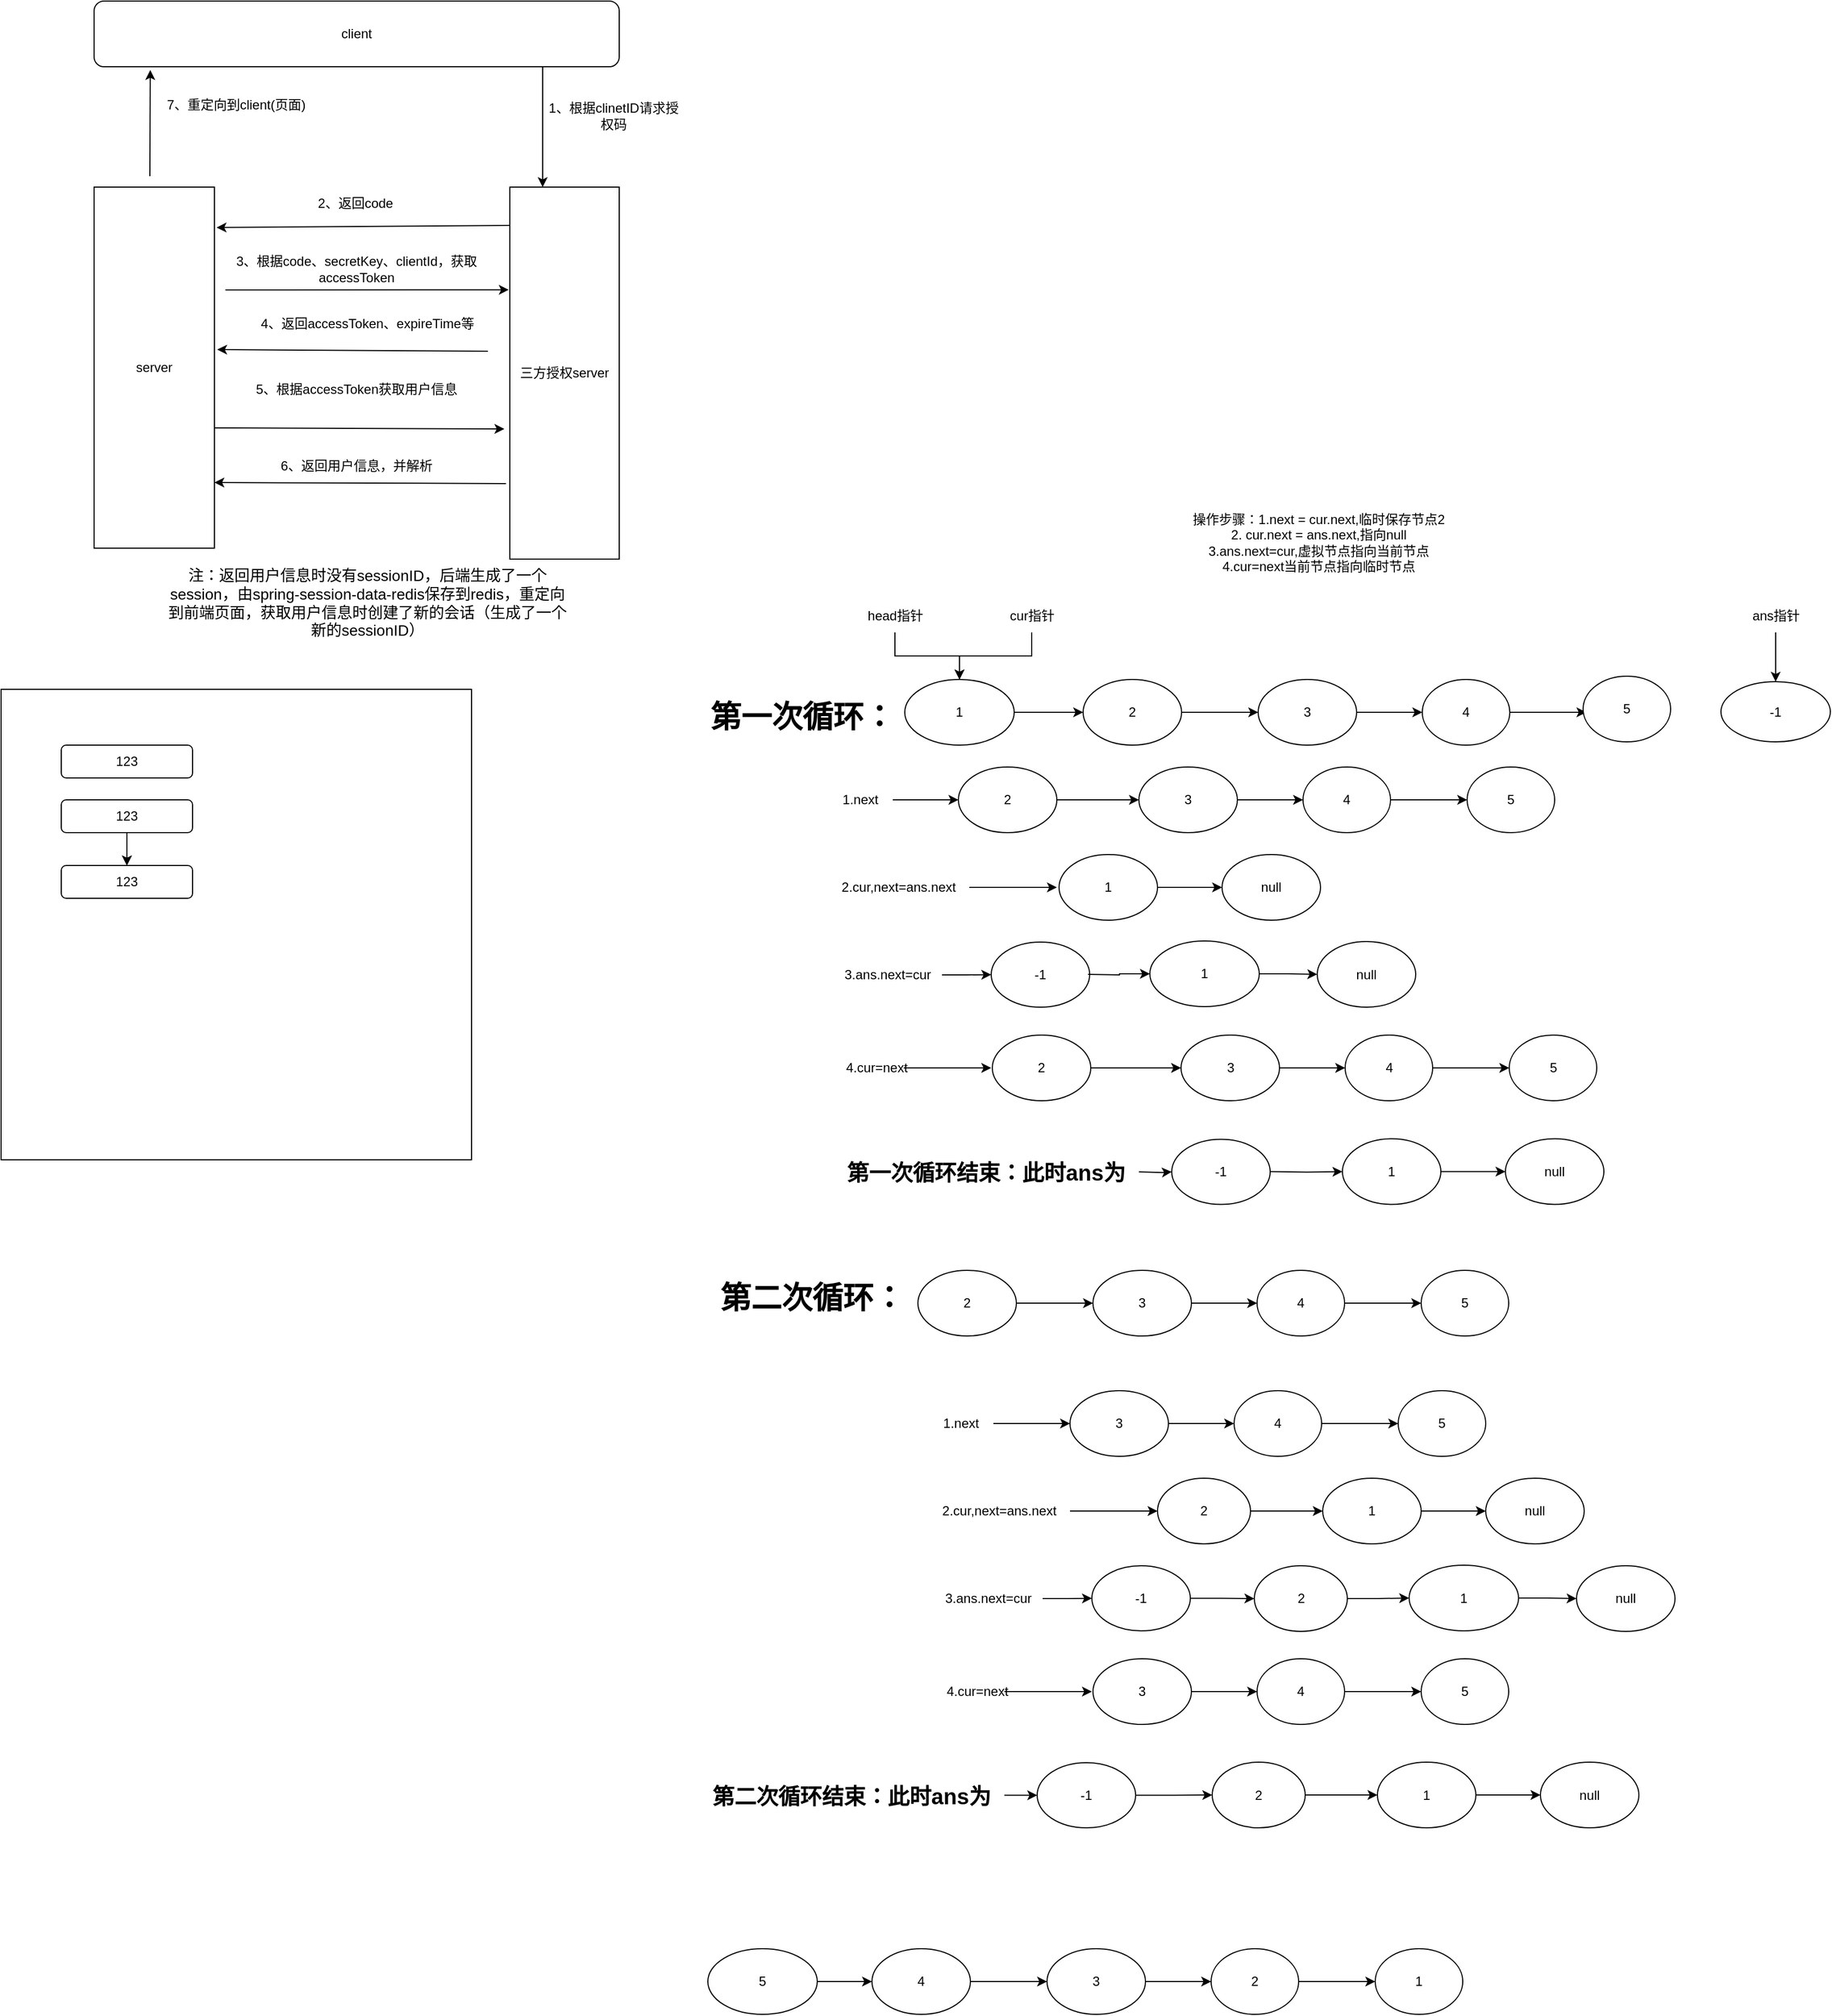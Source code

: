 <mxfile version="21.6.5" type="github" pages="2">
  <diagram name="第 1 页" id="rmQvQ7ixHq1P9Izbeguj">
    <mxGraphModel dx="1474" dy="957" grid="1" gridSize="10" guides="1" tooltips="1" connect="1" arrows="1" fold="1" page="1" pageScale="1" pageWidth="827" pageHeight="1169" math="0" shadow="0">
      <root>
        <mxCell id="0" />
        <mxCell id="1" parent="0" />
        <mxCell id="aUV7m0MMUPcDWUuWI2O2-8" style="edgeStyle=orthogonalEdgeStyle;rounded=0;orthogonalLoop=1;jettySize=auto;html=1;entryX=0.5;entryY=0;entryDx=0;entryDy=0;" parent="1" edge="1">
          <mxGeometry relative="1" as="geometry">
            <mxPoint x="520" y="140" as="sourcePoint" />
            <mxPoint x="520" y="280" as="targetPoint" />
          </mxGeometry>
        </mxCell>
        <mxCell id="aUV7m0MMUPcDWUuWI2O2-9" value="1、根据clinetID请求授权码" style="text;html=1;strokeColor=none;fillColor=none;align=center;verticalAlign=middle;whiteSpace=wrap;rounded=0;" parent="1" vertex="1">
          <mxGeometry x="520" y="200" width="130" height="30" as="geometry" />
        </mxCell>
        <mxCell id="aUV7m0MMUPcDWUuWI2O2-11" value="server" style="rounded=0;whiteSpace=wrap;html=1;direction=south;" parent="1" vertex="1">
          <mxGeometry x="110" y="280" width="110" height="330" as="geometry" />
        </mxCell>
        <mxCell id="aUV7m0MMUPcDWUuWI2O2-12" value="三方授权server" style="rounded=0;whiteSpace=wrap;html=1;direction=south;" parent="1" vertex="1">
          <mxGeometry x="490" y="280" width="100" height="340" as="geometry" />
        </mxCell>
        <mxCell id="aUV7m0MMUPcDWUuWI2O2-14" value="" style="endArrow=classic;html=1;rounded=0;exitX=0.103;exitY=1;exitDx=0;exitDy=0;exitPerimeter=0;entryX=0.112;entryY=-0.018;entryDx=0;entryDy=0;entryPerimeter=0;" parent="1" source="aUV7m0MMUPcDWUuWI2O2-12" target="aUV7m0MMUPcDWUuWI2O2-11" edge="1">
          <mxGeometry width="50" height="50" relative="1" as="geometry">
            <mxPoint x="480" y="321" as="sourcePoint" />
            <mxPoint x="230" y="320" as="targetPoint" />
          </mxGeometry>
        </mxCell>
        <mxCell id="aUV7m0MMUPcDWUuWI2O2-15" value="2、返回code" style="text;html=1;strokeColor=none;fillColor=none;align=center;verticalAlign=middle;whiteSpace=wrap;rounded=0;" parent="1" vertex="1">
          <mxGeometry x="284" y="280" width="130" height="30" as="geometry" />
        </mxCell>
        <mxCell id="aUV7m0MMUPcDWUuWI2O2-16" value="" style="endArrow=classic;html=1;rounded=0;entryX=0.276;entryY=1.01;entryDx=0;entryDy=0;entryPerimeter=0;" parent="1" target="aUV7m0MMUPcDWUuWI2O2-12" edge="1">
          <mxGeometry width="50" height="50" relative="1" as="geometry">
            <mxPoint x="230" y="374" as="sourcePoint" />
            <mxPoint x="340" y="350" as="targetPoint" />
            <Array as="points" />
          </mxGeometry>
        </mxCell>
        <mxCell id="aUV7m0MMUPcDWUuWI2O2-17" value="3、根据code、secretKey、clientId，获取accessToken" style="text;html=1;strokeColor=none;fillColor=none;align=center;verticalAlign=middle;whiteSpace=wrap;rounded=0;" parent="1" vertex="1">
          <mxGeometry x="230" y="340" width="240" height="30" as="geometry" />
        </mxCell>
        <mxCell id="aUV7m0MMUPcDWUuWI2O2-19" value="" style="endArrow=classic;html=1;rounded=0;entryX=0.45;entryY=-0.023;entryDx=0;entryDy=0;entryPerimeter=0;" parent="1" target="aUV7m0MMUPcDWUuWI2O2-11" edge="1">
          <mxGeometry width="50" height="50" relative="1" as="geometry">
            <mxPoint x="470" y="430" as="sourcePoint" />
            <mxPoint x="219" y="421" as="targetPoint" />
          </mxGeometry>
        </mxCell>
        <mxCell id="aUV7m0MMUPcDWUuWI2O2-20" value="4、返回accessToken、expireTime等" style="text;html=1;strokeColor=none;fillColor=none;align=center;verticalAlign=middle;whiteSpace=wrap;rounded=0;" parent="1" vertex="1">
          <mxGeometry x="240" y="390" width="240" height="30" as="geometry" />
        </mxCell>
        <mxCell id="aUV7m0MMUPcDWUuWI2O2-22" value="" style="endArrow=classic;html=1;rounded=0;exitX=0.882;exitY=0;exitDx=0;exitDy=0;exitPerimeter=0;entryX=0.65;entryY=1.05;entryDx=0;entryDy=0;entryPerimeter=0;" parent="1" source="aUV7m0MMUPcDWUuWI2O2-11" target="aUV7m0MMUPcDWUuWI2O2-12" edge="1">
          <mxGeometry width="50" height="50" relative="1" as="geometry">
            <mxPoint x="390" y="370" as="sourcePoint" />
            <mxPoint x="470" y="578" as="targetPoint" />
            <Array as="points">
              <mxPoint x="220" y="500" />
            </Array>
          </mxGeometry>
        </mxCell>
        <mxCell id="aUV7m0MMUPcDWUuWI2O2-23" value="5、根据accessToken获取用户信息" style="text;html=1;strokeColor=none;fillColor=none;align=center;verticalAlign=middle;whiteSpace=wrap;rounded=0;" parent="1" vertex="1">
          <mxGeometry x="250" y="450" width="200" height="30" as="geometry" />
        </mxCell>
        <mxCell id="aUV7m0MMUPcDWUuWI2O2-27" value="" style="endArrow=classic;html=1;rounded=0;exitX=0.797;exitY=1.035;exitDx=0;exitDy=0;exitPerimeter=0;" parent="1" source="aUV7m0MMUPcDWUuWI2O2-12" edge="1">
          <mxGeometry width="50" height="50" relative="1" as="geometry">
            <mxPoint x="220" y="560" as="sourcePoint" />
            <mxPoint x="220" y="550" as="targetPoint" />
          </mxGeometry>
        </mxCell>
        <mxCell id="aUV7m0MMUPcDWUuWI2O2-28" value="6、返回用户信息，并解析" style="text;html=1;strokeColor=none;fillColor=none;align=center;verticalAlign=middle;whiteSpace=wrap;rounded=0;" parent="1" vertex="1">
          <mxGeometry x="270" y="520" width="160" height="30" as="geometry" />
        </mxCell>
        <mxCell id="aUV7m0MMUPcDWUuWI2O2-29" value="client" style="rounded=1;whiteSpace=wrap;html=1;" parent="1" vertex="1">
          <mxGeometry x="110" y="110" width="480" height="60" as="geometry" />
        </mxCell>
        <mxCell id="aUV7m0MMUPcDWUuWI2O2-30" value="" style="endArrow=classic;html=1;rounded=0;entryX=0.107;entryY=1.05;entryDx=0;entryDy=0;entryPerimeter=0;" parent="1" target="aUV7m0MMUPcDWUuWI2O2-29" edge="1">
          <mxGeometry width="50" height="50" relative="1" as="geometry">
            <mxPoint x="161" y="270" as="sourcePoint" />
            <mxPoint x="440" y="320" as="targetPoint" />
          </mxGeometry>
        </mxCell>
        <mxCell id="aUV7m0MMUPcDWUuWI2O2-31" value="7、重定向到client(页面)" style="text;html=1;strokeColor=none;fillColor=none;align=center;verticalAlign=middle;whiteSpace=wrap;rounded=0;" parent="1" vertex="1">
          <mxGeometry x="160" y="190" width="160" height="30" as="geometry" />
        </mxCell>
        <mxCell id="aUV7m0MMUPcDWUuWI2O2-32" value="&lt;font style=&quot;font-size: 14px;&quot;&gt;注：返回用户信息时没有sessionID，后端生成了一个session，由spring-session-data-redis保存到redis，重定向到前端页面，获取用户信息时创建了新的会话（生成了一个新的sessionID）&lt;/font&gt;" style="text;html=1;strokeColor=none;fillColor=none;align=center;verticalAlign=middle;whiteSpace=wrap;rounded=0;" parent="1" vertex="1">
          <mxGeometry x="175" y="620" width="370" height="80" as="geometry" />
        </mxCell>
        <mxCell id="p3CrNXvuLLpAY604NQ4D-1" value="" style="whiteSpace=wrap;html=1;aspect=fixed;" parent="1" vertex="1">
          <mxGeometry x="25" y="739" width="430" height="430" as="geometry" />
        </mxCell>
        <mxCell id="p3CrNXvuLLpAY604NQ4D-2" value="123" style="rounded=1;whiteSpace=wrap;html=1;" parent="1" vertex="1">
          <mxGeometry x="80" y="790" width="120" height="30" as="geometry" />
        </mxCell>
        <mxCell id="p3CrNXvuLLpAY604NQ4D-5" value="" style="edgeStyle=orthogonalEdgeStyle;rounded=0;orthogonalLoop=1;jettySize=auto;html=1;" parent="1" source="p3CrNXvuLLpAY604NQ4D-3" target="p3CrNXvuLLpAY604NQ4D-4" edge="1">
          <mxGeometry relative="1" as="geometry" />
        </mxCell>
        <mxCell id="p3CrNXvuLLpAY604NQ4D-6" value="" style="edgeStyle=orthogonalEdgeStyle;rounded=0;orthogonalLoop=1;jettySize=auto;html=1;" parent="1" source="p3CrNXvuLLpAY604NQ4D-3" target="p3CrNXvuLLpAY604NQ4D-4" edge="1">
          <mxGeometry relative="1" as="geometry" />
        </mxCell>
        <mxCell id="p3CrNXvuLLpAY604NQ4D-3" value="123" style="rounded=1;whiteSpace=wrap;html=1;" parent="1" vertex="1">
          <mxGeometry x="80" y="840" width="120" height="30" as="geometry" />
        </mxCell>
        <mxCell id="p3CrNXvuLLpAY604NQ4D-4" value="123" style="rounded=1;whiteSpace=wrap;html=1;" parent="1" vertex="1">
          <mxGeometry x="80" y="900" width="120" height="30" as="geometry" />
        </mxCell>
        <mxCell id="DcCfHuT2zm9i7vaj_5bC-3" value="" style="edgeStyle=orthogonalEdgeStyle;rounded=0;orthogonalLoop=1;jettySize=auto;html=1;" parent="1" source="DcCfHuT2zm9i7vaj_5bC-1" target="DcCfHuT2zm9i7vaj_5bC-2" edge="1">
          <mxGeometry relative="1" as="geometry" />
        </mxCell>
        <mxCell id="DcCfHuT2zm9i7vaj_5bC-1" value="1" style="ellipse;whiteSpace=wrap;html=1;" parent="1" vertex="1">
          <mxGeometry x="851" y="730" width="100" height="60" as="geometry" />
        </mxCell>
        <mxCell id="DcCfHuT2zm9i7vaj_5bC-64" value="" style="edgeStyle=orthogonalEdgeStyle;rounded=0;orthogonalLoop=1;jettySize=auto;html=1;" parent="1" source="DcCfHuT2zm9i7vaj_5bC-2" target="DcCfHuT2zm9i7vaj_5bC-6" edge="1">
          <mxGeometry relative="1" as="geometry" />
        </mxCell>
        <mxCell id="DcCfHuT2zm9i7vaj_5bC-2" value="2" style="ellipse;whiteSpace=wrap;html=1;" parent="1" vertex="1">
          <mxGeometry x="1014" y="730" width="90" height="60" as="geometry" />
        </mxCell>
        <mxCell id="DcCfHuT2zm9i7vaj_5bC-63" value="" style="edgeStyle=orthogonalEdgeStyle;rounded=0;orthogonalLoop=1;jettySize=auto;html=1;" parent="1" source="DcCfHuT2zm9i7vaj_5bC-6" target="DcCfHuT2zm9i7vaj_5bC-8" edge="1">
          <mxGeometry relative="1" as="geometry" />
        </mxCell>
        <mxCell id="DcCfHuT2zm9i7vaj_5bC-6" value="3" style="ellipse;whiteSpace=wrap;html=1;" parent="1" vertex="1">
          <mxGeometry x="1174" y="730" width="90" height="60" as="geometry" />
        </mxCell>
        <mxCell id="DcCfHuT2zm9i7vaj_5bC-65" value="" style="edgeStyle=orthogonalEdgeStyle;rounded=0;orthogonalLoop=1;jettySize=auto;html=1;" parent="1" source="DcCfHuT2zm9i7vaj_5bC-8" edge="1">
          <mxGeometry relative="1" as="geometry">
            <mxPoint x="1474" y="760" as="targetPoint" />
          </mxGeometry>
        </mxCell>
        <mxCell id="DcCfHuT2zm9i7vaj_5bC-8" value="4" style="ellipse;whiteSpace=wrap;html=1;" parent="1" vertex="1">
          <mxGeometry x="1324" y="730" width="80" height="60" as="geometry" />
        </mxCell>
        <mxCell id="DcCfHuT2zm9i7vaj_5bC-10" value="5" style="ellipse;whiteSpace=wrap;html=1;" parent="1" vertex="1">
          <mxGeometry x="1471" y="727" width="80" height="60" as="geometry" />
        </mxCell>
        <mxCell id="DcCfHuT2zm9i7vaj_5bC-12" value="" style="edgeStyle=orthogonalEdgeStyle;rounded=0;orthogonalLoop=1;jettySize=auto;html=1;" parent="1" source="DcCfHuT2zm9i7vaj_5bC-13" target="DcCfHuT2zm9i7vaj_5bC-15" edge="1">
          <mxGeometry relative="1" as="geometry" />
        </mxCell>
        <mxCell id="DcCfHuT2zm9i7vaj_5bC-13" value="5" style="ellipse;whiteSpace=wrap;html=1;" parent="1" vertex="1">
          <mxGeometry x="671" y="1890" width="100" height="60" as="geometry" />
        </mxCell>
        <mxCell id="DcCfHuT2zm9i7vaj_5bC-14" value="" style="edgeStyle=orthogonalEdgeStyle;rounded=0;orthogonalLoop=1;jettySize=auto;html=1;" parent="1" source="DcCfHuT2zm9i7vaj_5bC-15" target="DcCfHuT2zm9i7vaj_5bC-17" edge="1">
          <mxGeometry relative="1" as="geometry" />
        </mxCell>
        <mxCell id="DcCfHuT2zm9i7vaj_5bC-15" value="4" style="ellipse;whiteSpace=wrap;html=1;" parent="1" vertex="1">
          <mxGeometry x="821" y="1890" width="90" height="60" as="geometry" />
        </mxCell>
        <mxCell id="DcCfHuT2zm9i7vaj_5bC-16" value="" style="edgeStyle=orthogonalEdgeStyle;rounded=0;orthogonalLoop=1;jettySize=auto;html=1;" parent="1" source="DcCfHuT2zm9i7vaj_5bC-17" target="DcCfHuT2zm9i7vaj_5bC-19" edge="1">
          <mxGeometry relative="1" as="geometry" />
        </mxCell>
        <mxCell id="DcCfHuT2zm9i7vaj_5bC-17" value="3" style="ellipse;whiteSpace=wrap;html=1;" parent="1" vertex="1">
          <mxGeometry x="981" y="1890" width="90" height="60" as="geometry" />
        </mxCell>
        <mxCell id="DcCfHuT2zm9i7vaj_5bC-18" value="" style="edgeStyle=orthogonalEdgeStyle;rounded=0;orthogonalLoop=1;jettySize=auto;html=1;" parent="1" source="DcCfHuT2zm9i7vaj_5bC-19" target="DcCfHuT2zm9i7vaj_5bC-20" edge="1">
          <mxGeometry relative="1" as="geometry" />
        </mxCell>
        <mxCell id="DcCfHuT2zm9i7vaj_5bC-19" value="2" style="ellipse;whiteSpace=wrap;html=1;" parent="1" vertex="1">
          <mxGeometry x="1131" y="1890" width="80" height="60" as="geometry" />
        </mxCell>
        <mxCell id="DcCfHuT2zm9i7vaj_5bC-20" value="1" style="ellipse;whiteSpace=wrap;html=1;" parent="1" vertex="1">
          <mxGeometry x="1281" y="1890" width="80" height="60" as="geometry" />
        </mxCell>
        <mxCell id="DcCfHuT2zm9i7vaj_5bC-21" value="-1" style="ellipse;whiteSpace=wrap;html=1;" parent="1" vertex="1">
          <mxGeometry x="1597" y="732" width="100" height="55" as="geometry" />
        </mxCell>
        <mxCell id="DcCfHuT2zm9i7vaj_5bC-235" style="edgeStyle=orthogonalEdgeStyle;rounded=0;orthogonalLoop=1;jettySize=auto;html=1;entryX=0.5;entryY=0;entryDx=0;entryDy=0;" parent="1" source="DcCfHuT2zm9i7vaj_5bC-25" target="DcCfHuT2zm9i7vaj_5bC-1" edge="1">
          <mxGeometry relative="1" as="geometry" />
        </mxCell>
        <mxCell id="DcCfHuT2zm9i7vaj_5bC-25" value="cur指针" style="text;html=1;align=center;verticalAlign=middle;resizable=0;points=[];autosize=1;strokeColor=none;fillColor=none;" parent="1" vertex="1">
          <mxGeometry x="937" y="657" width="60" height="30" as="geometry" />
        </mxCell>
        <mxCell id="DcCfHuT2zm9i7vaj_5bC-233" style="edgeStyle=orthogonalEdgeStyle;rounded=0;orthogonalLoop=1;jettySize=auto;html=1;" parent="1" source="DcCfHuT2zm9i7vaj_5bC-26" target="DcCfHuT2zm9i7vaj_5bC-1" edge="1">
          <mxGeometry relative="1" as="geometry" />
        </mxCell>
        <mxCell id="DcCfHuT2zm9i7vaj_5bC-26" value="head指针" style="text;html=1;align=center;verticalAlign=middle;resizable=0;points=[];autosize=1;strokeColor=none;fillColor=none;" parent="1" vertex="1">
          <mxGeometry x="807" y="657" width="70" height="30" as="geometry" />
        </mxCell>
        <mxCell id="DcCfHuT2zm9i7vaj_5bC-234" style="edgeStyle=orthogonalEdgeStyle;rounded=0;orthogonalLoop=1;jettySize=auto;html=1;entryX=0.5;entryY=0;entryDx=0;entryDy=0;" parent="1" source="DcCfHuT2zm9i7vaj_5bC-27" target="DcCfHuT2zm9i7vaj_5bC-21" edge="1">
          <mxGeometry relative="1" as="geometry" />
        </mxCell>
        <mxCell id="DcCfHuT2zm9i7vaj_5bC-27" value="ans指针" style="text;html=1;align=center;verticalAlign=middle;resizable=0;points=[];autosize=1;strokeColor=none;fillColor=none;" parent="1" vertex="1">
          <mxGeometry x="1612" y="657" width="70" height="30" as="geometry" />
        </mxCell>
        <mxCell id="DcCfHuT2zm9i7vaj_5bC-33" value="操作步骤：1.next = cur.next,临时保存节点2&lt;br&gt;2. cur.next = ans.next,指向null&lt;br&gt;3.ans.next=cur,虚拟节点指向当前节点&lt;br&gt;4.cur=next当前节点指向临时节点" style="text;html=1;align=center;verticalAlign=middle;resizable=0;points=[];autosize=1;strokeColor=none;fillColor=none;" parent="1" vertex="1">
          <mxGeometry x="1103.5" y="570" width="250" height="70" as="geometry" />
        </mxCell>
        <mxCell id="DcCfHuT2zm9i7vaj_5bC-58" value="" style="edgeStyle=orthogonalEdgeStyle;rounded=0;orthogonalLoop=1;jettySize=auto;html=1;" parent="1" source="DcCfHuT2zm9i7vaj_5bC-59" target="DcCfHuT2zm9i7vaj_5bC-61" edge="1">
          <mxGeometry relative="1" as="geometry" />
        </mxCell>
        <mxCell id="DcCfHuT2zm9i7vaj_5bC-59" value="3" style="ellipse;whiteSpace=wrap;html=1;" parent="1" vertex="1">
          <mxGeometry x="1002" y="1380" width="90" height="60" as="geometry" />
        </mxCell>
        <mxCell id="DcCfHuT2zm9i7vaj_5bC-60" value="" style="edgeStyle=orthogonalEdgeStyle;rounded=0;orthogonalLoop=1;jettySize=auto;html=1;" parent="1" source="DcCfHuT2zm9i7vaj_5bC-61" target="DcCfHuT2zm9i7vaj_5bC-62" edge="1">
          <mxGeometry relative="1" as="geometry" />
        </mxCell>
        <mxCell id="DcCfHuT2zm9i7vaj_5bC-61" value="4" style="ellipse;whiteSpace=wrap;html=1;" parent="1" vertex="1">
          <mxGeometry x="1152" y="1380" width="80" height="60" as="geometry" />
        </mxCell>
        <mxCell id="DcCfHuT2zm9i7vaj_5bC-62" value="5" style="ellipse;whiteSpace=wrap;html=1;" parent="1" vertex="1">
          <mxGeometry x="1302" y="1380" width="80" height="60" as="geometry" />
        </mxCell>
        <mxCell id="DcCfHuT2zm9i7vaj_5bC-67" value="" style="edgeStyle=orthogonalEdgeStyle;rounded=0;orthogonalLoop=1;jettySize=auto;html=1;" parent="1" source="DcCfHuT2zm9i7vaj_5bC-66" edge="1">
          <mxGeometry relative="1" as="geometry">
            <mxPoint x="1002" y="1410" as="targetPoint" />
          </mxGeometry>
        </mxCell>
        <mxCell id="DcCfHuT2zm9i7vaj_5bC-66" value="1.next" style="text;html=1;align=center;verticalAlign=middle;resizable=0;points=[];autosize=1;strokeColor=none;fillColor=none;" parent="1" vertex="1">
          <mxGeometry x="872" y="1395" width="60" height="30" as="geometry" />
        </mxCell>
        <mxCell id="DcCfHuT2zm9i7vaj_5bC-176" value="" style="edgeStyle=orthogonalEdgeStyle;rounded=0;orthogonalLoop=1;jettySize=auto;html=1;" parent="1" source="DcCfHuT2zm9i7vaj_5bC-69" target="DcCfHuT2zm9i7vaj_5bC-175" edge="1">
          <mxGeometry relative="1" as="geometry" />
        </mxCell>
        <mxCell id="DcCfHuT2zm9i7vaj_5bC-69" value="2.cur,next=ans.next" style="text;html=1;align=center;verticalAlign=middle;resizable=0;points=[];autosize=1;strokeColor=none;fillColor=none;" parent="1" vertex="1">
          <mxGeometry x="872" y="1475" width="130" height="30" as="geometry" />
        </mxCell>
        <mxCell id="DcCfHuT2zm9i7vaj_5bC-93" value="" style="edgeStyle=orthogonalEdgeStyle;rounded=0;orthogonalLoop=1;jettySize=auto;html=1;" parent="1" source="DcCfHuT2zm9i7vaj_5bC-81" target="DcCfHuT2zm9i7vaj_5bC-82" edge="1">
          <mxGeometry relative="1" as="geometry" />
        </mxCell>
        <mxCell id="DcCfHuT2zm9i7vaj_5bC-81" value="3.ans.next=cur" style="text;html=1;align=center;verticalAlign=middle;resizable=0;points=[];autosize=1;strokeColor=none;fillColor=none;" parent="1" vertex="1">
          <mxGeometry x="877" y="1555" width="100" height="30" as="geometry" />
        </mxCell>
        <mxCell id="DcCfHuT2zm9i7vaj_5bC-179" value="" style="edgeStyle=orthogonalEdgeStyle;rounded=0;orthogonalLoop=1;jettySize=auto;html=1;" parent="1" source="DcCfHuT2zm9i7vaj_5bC-82" target="DcCfHuT2zm9i7vaj_5bC-178" edge="1">
          <mxGeometry relative="1" as="geometry" />
        </mxCell>
        <mxCell id="DcCfHuT2zm9i7vaj_5bC-82" value="-1" style="ellipse;whiteSpace=wrap;html=1;" parent="1" vertex="1">
          <mxGeometry x="1022" y="1540" width="90" height="59.5" as="geometry" />
        </mxCell>
        <mxCell id="DcCfHuT2zm9i7vaj_5bC-83" value="" style="edgeStyle=orthogonalEdgeStyle;rounded=0;orthogonalLoop=1;jettySize=auto;html=1;" parent="1" source="DcCfHuT2zm9i7vaj_5bC-84" target="DcCfHuT2zm9i7vaj_5bC-86" edge="1">
          <mxGeometry relative="1" as="geometry" />
        </mxCell>
        <mxCell id="DcCfHuT2zm9i7vaj_5bC-84" value="1" style="ellipse;whiteSpace=wrap;html=1;" parent="1" vertex="1">
          <mxGeometry x="1312" y="1539.5" width="100" height="60" as="geometry" />
        </mxCell>
        <mxCell id="DcCfHuT2zm9i7vaj_5bC-86" value="null" style="ellipse;whiteSpace=wrap;html=1;" parent="1" vertex="1">
          <mxGeometry x="1465" y="1540" width="90" height="60" as="geometry" />
        </mxCell>
        <mxCell id="DcCfHuT2zm9i7vaj_5bC-121" value="" style="edgeStyle=orthogonalEdgeStyle;rounded=0;orthogonalLoop=1;jettySize=auto;html=1;" parent="1" edge="1">
          <mxGeometry relative="1" as="geometry">
            <mxPoint x="942" y="1655" as="sourcePoint" />
            <mxPoint x="1022" y="1655" as="targetPoint" />
          </mxGeometry>
        </mxCell>
        <mxCell id="DcCfHuT2zm9i7vaj_5bC-94" value="4.cur=next" style="text;html=1;align=center;verticalAlign=middle;resizable=0;points=[];autosize=1;strokeColor=none;fillColor=none;" parent="1" vertex="1">
          <mxGeometry x="877" y="1640" width="80" height="30" as="geometry" />
        </mxCell>
        <mxCell id="DcCfHuT2zm9i7vaj_5bC-113" value="" style="edgeStyle=orthogonalEdgeStyle;rounded=0;orthogonalLoop=1;jettySize=auto;html=1;" parent="1" source="DcCfHuT2zm9i7vaj_5bC-104" target="DcCfHuT2zm9i7vaj_5bC-112" edge="1">
          <mxGeometry relative="1" as="geometry" />
        </mxCell>
        <mxCell id="DcCfHuT2zm9i7vaj_5bC-104" value="1" style="ellipse;whiteSpace=wrap;html=1;" parent="1" vertex="1">
          <mxGeometry x="1233" y="1460" width="90" height="60" as="geometry" />
        </mxCell>
        <mxCell id="DcCfHuT2zm9i7vaj_5bC-112" value="null" style="ellipse;whiteSpace=wrap;html=1;" parent="1" vertex="1">
          <mxGeometry x="1382" y="1460" width="90" height="60" as="geometry" />
        </mxCell>
        <mxCell id="DcCfHuT2zm9i7vaj_5bC-116" value="" style="edgeStyle=orthogonalEdgeStyle;rounded=0;orthogonalLoop=1;jettySize=auto;html=1;" parent="1" source="DcCfHuT2zm9i7vaj_5bC-117" target="DcCfHuT2zm9i7vaj_5bC-119" edge="1">
          <mxGeometry relative="1" as="geometry" />
        </mxCell>
        <mxCell id="DcCfHuT2zm9i7vaj_5bC-117" value="3" style="ellipse;whiteSpace=wrap;html=1;" parent="1" vertex="1">
          <mxGeometry x="1023" y="1625" width="90" height="60" as="geometry" />
        </mxCell>
        <mxCell id="DcCfHuT2zm9i7vaj_5bC-118" value="" style="edgeStyle=orthogonalEdgeStyle;rounded=0;orthogonalLoop=1;jettySize=auto;html=1;" parent="1" source="DcCfHuT2zm9i7vaj_5bC-119" target="DcCfHuT2zm9i7vaj_5bC-120" edge="1">
          <mxGeometry relative="1" as="geometry" />
        </mxCell>
        <mxCell id="DcCfHuT2zm9i7vaj_5bC-119" value="4" style="ellipse;whiteSpace=wrap;html=1;" parent="1" vertex="1">
          <mxGeometry x="1173" y="1625" width="80" height="60" as="geometry" />
        </mxCell>
        <mxCell id="DcCfHuT2zm9i7vaj_5bC-120" value="5" style="ellipse;whiteSpace=wrap;html=1;" parent="1" vertex="1">
          <mxGeometry x="1323" y="1625" width="80" height="60" as="geometry" />
        </mxCell>
        <mxCell id="DcCfHuT2zm9i7vaj_5bC-130" value="" style="edgeStyle=orthogonalEdgeStyle;rounded=0;orthogonalLoop=1;jettySize=auto;html=1;" parent="1" source="DcCfHuT2zm9i7vaj_5bC-122" target="DcCfHuT2zm9i7vaj_5bC-126" edge="1">
          <mxGeometry relative="1" as="geometry" />
        </mxCell>
        <mxCell id="DcCfHuT2zm9i7vaj_5bC-122" value="&lt;b&gt;&lt;font style=&quot;font-size: 20px;&quot;&gt;第二次循环结束：此时ans为&lt;/font&gt;&lt;/b&gt;" style="text;html=1;align=center;verticalAlign=middle;resizable=0;points=[];autosize=1;strokeColor=none;fillColor=none;" parent="1" vertex="1">
          <mxGeometry x="662" y="1729.75" width="280" height="40" as="geometry" />
        </mxCell>
        <mxCell id="DcCfHuT2zm9i7vaj_5bC-186" value="" style="edgeStyle=orthogonalEdgeStyle;rounded=0;orthogonalLoop=1;jettySize=auto;html=1;" parent="1" source="DcCfHuT2zm9i7vaj_5bC-126" target="DcCfHuT2zm9i7vaj_5bC-185" edge="1">
          <mxGeometry relative="1" as="geometry" />
        </mxCell>
        <mxCell id="DcCfHuT2zm9i7vaj_5bC-126" value="-1" style="ellipse;whiteSpace=wrap;html=1;" parent="1" vertex="1">
          <mxGeometry x="972" y="1720" width="90" height="59.5" as="geometry" />
        </mxCell>
        <mxCell id="DcCfHuT2zm9i7vaj_5bC-131" value="&lt;b&gt;&lt;font style=&quot;font-size: 28px;&quot;&gt;第一次循环：&lt;/font&gt;&lt;/b&gt;" style="text;html=1;align=center;verticalAlign=middle;resizable=0;points=[];autosize=1;strokeColor=none;fillColor=none;" parent="1" vertex="1">
          <mxGeometry x="662" y="739" width="190" height="50" as="geometry" />
        </mxCell>
        <mxCell id="DcCfHuT2zm9i7vaj_5bC-132" value="&lt;b&gt;&lt;font style=&quot;font-size: 28px;&quot;&gt;第二次循环：&lt;/font&gt;&lt;/b&gt;" style="text;html=1;align=center;verticalAlign=middle;resizable=0;points=[];autosize=1;strokeColor=none;fillColor=none;" parent="1" vertex="1">
          <mxGeometry x="671" y="1270" width="190" height="50" as="geometry" />
        </mxCell>
        <mxCell id="DcCfHuT2zm9i7vaj_5bC-133" value="" style="edgeStyle=orthogonalEdgeStyle;rounded=0;orthogonalLoop=1;jettySize=auto;html=1;" parent="1" source="DcCfHuT2zm9i7vaj_5bC-134" target="DcCfHuT2zm9i7vaj_5bC-136" edge="1">
          <mxGeometry relative="1" as="geometry" />
        </mxCell>
        <mxCell id="DcCfHuT2zm9i7vaj_5bC-134" value="2" style="ellipse;whiteSpace=wrap;html=1;" parent="1" vertex="1">
          <mxGeometry x="863" y="1270" width="90" height="60" as="geometry" />
        </mxCell>
        <mxCell id="DcCfHuT2zm9i7vaj_5bC-135" value="" style="edgeStyle=orthogonalEdgeStyle;rounded=0;orthogonalLoop=1;jettySize=auto;html=1;" parent="1" source="DcCfHuT2zm9i7vaj_5bC-136" target="DcCfHuT2zm9i7vaj_5bC-138" edge="1">
          <mxGeometry relative="1" as="geometry" />
        </mxCell>
        <mxCell id="DcCfHuT2zm9i7vaj_5bC-136" value="3" style="ellipse;whiteSpace=wrap;html=1;" parent="1" vertex="1">
          <mxGeometry x="1023" y="1270" width="90" height="60" as="geometry" />
        </mxCell>
        <mxCell id="DcCfHuT2zm9i7vaj_5bC-137" value="" style="edgeStyle=orthogonalEdgeStyle;rounded=0;orthogonalLoop=1;jettySize=auto;html=1;" parent="1" source="DcCfHuT2zm9i7vaj_5bC-138" target="DcCfHuT2zm9i7vaj_5bC-139" edge="1">
          <mxGeometry relative="1" as="geometry" />
        </mxCell>
        <mxCell id="DcCfHuT2zm9i7vaj_5bC-138" value="4" style="ellipse;whiteSpace=wrap;html=1;" parent="1" vertex="1">
          <mxGeometry x="1173" y="1270" width="80" height="60" as="geometry" />
        </mxCell>
        <mxCell id="DcCfHuT2zm9i7vaj_5bC-139" value="5" style="ellipse;whiteSpace=wrap;html=1;" parent="1" vertex="1">
          <mxGeometry x="1323" y="1270" width="80" height="60" as="geometry" />
        </mxCell>
        <mxCell id="DcCfHuT2zm9i7vaj_5bC-177" value="" style="edgeStyle=orthogonalEdgeStyle;rounded=0;orthogonalLoop=1;jettySize=auto;html=1;" parent="1" source="DcCfHuT2zm9i7vaj_5bC-175" target="DcCfHuT2zm9i7vaj_5bC-104" edge="1">
          <mxGeometry relative="1" as="geometry" />
        </mxCell>
        <mxCell id="DcCfHuT2zm9i7vaj_5bC-175" value="2" style="ellipse;whiteSpace=wrap;html=1;" parent="1" vertex="1">
          <mxGeometry x="1082" y="1460" width="85" height="60" as="geometry" />
        </mxCell>
        <mxCell id="DcCfHuT2zm9i7vaj_5bC-180" value="" style="edgeStyle=orthogonalEdgeStyle;rounded=0;orthogonalLoop=1;jettySize=auto;html=1;" parent="1" source="DcCfHuT2zm9i7vaj_5bC-178" target="DcCfHuT2zm9i7vaj_5bC-84" edge="1">
          <mxGeometry relative="1" as="geometry" />
        </mxCell>
        <mxCell id="DcCfHuT2zm9i7vaj_5bC-178" value="2" style="ellipse;whiteSpace=wrap;html=1;" parent="1" vertex="1">
          <mxGeometry x="1170.5" y="1540" width="85" height="60" as="geometry" />
        </mxCell>
        <mxCell id="DcCfHuT2zm9i7vaj_5bC-181" value="" style="edgeStyle=orthogonalEdgeStyle;rounded=0;orthogonalLoop=1;jettySize=auto;html=1;" parent="1" source="DcCfHuT2zm9i7vaj_5bC-182" edge="1">
          <mxGeometry relative="1" as="geometry">
            <mxPoint x="1432" y="1749.5" as="targetPoint" />
          </mxGeometry>
        </mxCell>
        <mxCell id="DcCfHuT2zm9i7vaj_5bC-182" value="1" style="ellipse;whiteSpace=wrap;html=1;" parent="1" vertex="1">
          <mxGeometry x="1283" y="1719.5" width="90" height="60" as="geometry" />
        </mxCell>
        <mxCell id="DcCfHuT2zm9i7vaj_5bC-183" value="null" style="ellipse;whiteSpace=wrap;html=1;" parent="1" vertex="1">
          <mxGeometry x="1432" y="1719.5" width="90" height="60" as="geometry" />
        </mxCell>
        <mxCell id="DcCfHuT2zm9i7vaj_5bC-184" value="" style="edgeStyle=orthogonalEdgeStyle;rounded=0;orthogonalLoop=1;jettySize=auto;html=1;" parent="1" source="DcCfHuT2zm9i7vaj_5bC-185" target="DcCfHuT2zm9i7vaj_5bC-182" edge="1">
          <mxGeometry relative="1" as="geometry" />
        </mxCell>
        <mxCell id="DcCfHuT2zm9i7vaj_5bC-185" value="2" style="ellipse;whiteSpace=wrap;html=1;" parent="1" vertex="1">
          <mxGeometry x="1132" y="1719.5" width="85" height="60" as="geometry" />
        </mxCell>
        <mxCell id="DcCfHuT2zm9i7vaj_5bC-187" value="" style="edgeStyle=orthogonalEdgeStyle;rounded=0;orthogonalLoop=1;jettySize=auto;html=1;" parent="1" source="DcCfHuT2zm9i7vaj_5bC-188" target="DcCfHuT2zm9i7vaj_5bC-190" edge="1">
          <mxGeometry relative="1" as="geometry" />
        </mxCell>
        <mxCell id="DcCfHuT2zm9i7vaj_5bC-188" value="3" style="ellipse;whiteSpace=wrap;html=1;" parent="1" vertex="1">
          <mxGeometry x="1065" y="810" width="90" height="60" as="geometry" />
        </mxCell>
        <mxCell id="DcCfHuT2zm9i7vaj_5bC-189" value="" style="edgeStyle=orthogonalEdgeStyle;rounded=0;orthogonalLoop=1;jettySize=auto;html=1;" parent="1" source="DcCfHuT2zm9i7vaj_5bC-190" target="DcCfHuT2zm9i7vaj_5bC-191" edge="1">
          <mxGeometry relative="1" as="geometry" />
        </mxCell>
        <mxCell id="DcCfHuT2zm9i7vaj_5bC-190" value="4" style="ellipse;whiteSpace=wrap;html=1;" parent="1" vertex="1">
          <mxGeometry x="1215" y="810" width="80" height="60" as="geometry" />
        </mxCell>
        <mxCell id="DcCfHuT2zm9i7vaj_5bC-191" value="5" style="ellipse;whiteSpace=wrap;html=1;" parent="1" vertex="1">
          <mxGeometry x="1365" y="810" width="80" height="60" as="geometry" />
        </mxCell>
        <mxCell id="DcCfHuT2zm9i7vaj_5bC-228" value="" style="edgeStyle=orthogonalEdgeStyle;rounded=0;orthogonalLoop=1;jettySize=auto;html=1;" parent="1" source="DcCfHuT2zm9i7vaj_5bC-193" target="DcCfHuT2zm9i7vaj_5bC-226" edge="1">
          <mxGeometry relative="1" as="geometry" />
        </mxCell>
        <mxCell id="DcCfHuT2zm9i7vaj_5bC-193" value="1.next" style="text;html=1;align=center;verticalAlign=middle;resizable=0;points=[];autosize=1;strokeColor=none;fillColor=none;" parent="1" vertex="1">
          <mxGeometry x="780" y="825" width="60" height="30" as="geometry" />
        </mxCell>
        <mxCell id="DcCfHuT2zm9i7vaj_5bC-194" value="" style="edgeStyle=orthogonalEdgeStyle;rounded=0;orthogonalLoop=1;jettySize=auto;html=1;" parent="1" source="DcCfHuT2zm9i7vaj_5bC-195" edge="1">
          <mxGeometry relative="1" as="geometry">
            <mxPoint x="990" y="920" as="targetPoint" />
          </mxGeometry>
        </mxCell>
        <mxCell id="DcCfHuT2zm9i7vaj_5bC-195" value="2.cur,next=ans.next" style="text;html=1;align=center;verticalAlign=middle;resizable=0;points=[];autosize=1;strokeColor=none;fillColor=none;" parent="1" vertex="1">
          <mxGeometry x="780" y="905" width="130" height="30" as="geometry" />
        </mxCell>
        <mxCell id="DcCfHuT2zm9i7vaj_5bC-196" value="" style="edgeStyle=orthogonalEdgeStyle;rounded=0;orthogonalLoop=1;jettySize=auto;html=1;" parent="1" source="DcCfHuT2zm9i7vaj_5bC-197" target="DcCfHuT2zm9i7vaj_5bC-199" edge="1">
          <mxGeometry relative="1" as="geometry" />
        </mxCell>
        <mxCell id="DcCfHuT2zm9i7vaj_5bC-197" value="3.ans.next=cur" style="text;html=1;align=center;verticalAlign=middle;resizable=0;points=[];autosize=1;strokeColor=none;fillColor=none;" parent="1" vertex="1">
          <mxGeometry x="785" y="985" width="100" height="30" as="geometry" />
        </mxCell>
        <mxCell id="DcCfHuT2zm9i7vaj_5bC-199" value="-1" style="ellipse;whiteSpace=wrap;html=1;" parent="1" vertex="1">
          <mxGeometry x="930" y="970" width="90" height="59.5" as="geometry" />
        </mxCell>
        <mxCell id="DcCfHuT2zm9i7vaj_5bC-200" value="" style="edgeStyle=orthogonalEdgeStyle;rounded=0;orthogonalLoop=1;jettySize=auto;html=1;" parent="1" source="DcCfHuT2zm9i7vaj_5bC-201" target="DcCfHuT2zm9i7vaj_5bC-202" edge="1">
          <mxGeometry relative="1" as="geometry" />
        </mxCell>
        <mxCell id="DcCfHuT2zm9i7vaj_5bC-201" value="1" style="ellipse;whiteSpace=wrap;html=1;" parent="1" vertex="1">
          <mxGeometry x="1075" y="969" width="100" height="60" as="geometry" />
        </mxCell>
        <mxCell id="DcCfHuT2zm9i7vaj_5bC-202" value="null" style="ellipse;whiteSpace=wrap;html=1;" parent="1" vertex="1">
          <mxGeometry x="1228" y="969.5" width="90" height="60" as="geometry" />
        </mxCell>
        <mxCell id="DcCfHuT2zm9i7vaj_5bC-203" value="" style="edgeStyle=orthogonalEdgeStyle;rounded=0;orthogonalLoop=1;jettySize=auto;html=1;" parent="1" edge="1">
          <mxGeometry relative="1" as="geometry">
            <mxPoint x="850" y="1085" as="sourcePoint" />
            <mxPoint x="930" y="1085" as="targetPoint" />
          </mxGeometry>
        </mxCell>
        <mxCell id="DcCfHuT2zm9i7vaj_5bC-204" value="4.cur=next" style="text;html=1;align=center;verticalAlign=middle;resizable=0;points=[];autosize=1;strokeColor=none;fillColor=none;" parent="1" vertex="1">
          <mxGeometry x="785" y="1070" width="80" height="30" as="geometry" />
        </mxCell>
        <mxCell id="DcCfHuT2zm9i7vaj_5bC-205" value="" style="edgeStyle=orthogonalEdgeStyle;rounded=0;orthogonalLoop=1;jettySize=auto;html=1;" parent="1" source="DcCfHuT2zm9i7vaj_5bC-206" target="DcCfHuT2zm9i7vaj_5bC-207" edge="1">
          <mxGeometry relative="1" as="geometry" />
        </mxCell>
        <mxCell id="DcCfHuT2zm9i7vaj_5bC-206" value="1" style="ellipse;whiteSpace=wrap;html=1;" parent="1" vertex="1">
          <mxGeometry x="992" y="890" width="90" height="60" as="geometry" />
        </mxCell>
        <mxCell id="DcCfHuT2zm9i7vaj_5bC-207" value="null" style="ellipse;whiteSpace=wrap;html=1;" parent="1" vertex="1">
          <mxGeometry x="1141" y="890" width="90" height="60" as="geometry" />
        </mxCell>
        <mxCell id="DcCfHuT2zm9i7vaj_5bC-208" value="" style="edgeStyle=orthogonalEdgeStyle;rounded=0;orthogonalLoop=1;jettySize=auto;html=1;" parent="1" source="DcCfHuT2zm9i7vaj_5bC-209" target="DcCfHuT2zm9i7vaj_5bC-211" edge="1">
          <mxGeometry relative="1" as="geometry" />
        </mxCell>
        <mxCell id="DcCfHuT2zm9i7vaj_5bC-209" value="3" style="ellipse;whiteSpace=wrap;html=1;" parent="1" vertex="1">
          <mxGeometry x="1103.5" y="1055" width="90" height="60" as="geometry" />
        </mxCell>
        <mxCell id="DcCfHuT2zm9i7vaj_5bC-210" value="" style="edgeStyle=orthogonalEdgeStyle;rounded=0;orthogonalLoop=1;jettySize=auto;html=1;" parent="1" source="DcCfHuT2zm9i7vaj_5bC-211" target="DcCfHuT2zm9i7vaj_5bC-212" edge="1">
          <mxGeometry relative="1" as="geometry" />
        </mxCell>
        <mxCell id="DcCfHuT2zm9i7vaj_5bC-211" value="4" style="ellipse;whiteSpace=wrap;html=1;" parent="1" vertex="1">
          <mxGeometry x="1253.5" y="1055" width="80" height="60" as="geometry" />
        </mxCell>
        <mxCell id="DcCfHuT2zm9i7vaj_5bC-212" value="5" style="ellipse;whiteSpace=wrap;html=1;" parent="1" vertex="1">
          <mxGeometry x="1403.5" y="1055" width="80" height="60" as="geometry" />
        </mxCell>
        <mxCell id="DcCfHuT2zm9i7vaj_5bC-213" value="" style="edgeStyle=orthogonalEdgeStyle;rounded=0;orthogonalLoop=1;jettySize=auto;html=1;" parent="1" target="DcCfHuT2zm9i7vaj_5bC-216" edge="1">
          <mxGeometry relative="1" as="geometry">
            <mxPoint x="1065" y="1180.05" as="sourcePoint" />
          </mxGeometry>
        </mxCell>
        <mxCell id="DcCfHuT2zm9i7vaj_5bC-214" value="&lt;b&gt;&lt;font style=&quot;font-size: 20px;&quot;&gt;第一次循环结束：此时ans为&lt;/font&gt;&lt;/b&gt;" style="text;html=1;align=center;verticalAlign=middle;resizable=0;points=[];autosize=1;strokeColor=none;fillColor=none;" parent="1" vertex="1">
          <mxGeometry x="785" y="1159.75" width="280" height="40" as="geometry" />
        </mxCell>
        <mxCell id="DcCfHuT2zm9i7vaj_5bC-216" value="-1" style="ellipse;whiteSpace=wrap;html=1;" parent="1" vertex="1">
          <mxGeometry x="1095" y="1150.25" width="90" height="59.5" as="geometry" />
        </mxCell>
        <mxCell id="DcCfHuT2zm9i7vaj_5bC-219" value="" style="edgeStyle=orthogonalEdgeStyle;rounded=0;orthogonalLoop=1;jettySize=auto;html=1;" parent="1" target="DcCfHuT2zm9i7vaj_5bC-201" edge="1">
          <mxGeometry relative="1" as="geometry">
            <mxPoint x="1018.5" y="999.5" as="sourcePoint" />
          </mxGeometry>
        </mxCell>
        <mxCell id="DcCfHuT2zm9i7vaj_5bC-221" value="" style="edgeStyle=orthogonalEdgeStyle;rounded=0;orthogonalLoop=1;jettySize=auto;html=1;" parent="1" source="DcCfHuT2zm9i7vaj_5bC-222" edge="1">
          <mxGeometry relative="1" as="geometry">
            <mxPoint x="1400" y="1179.75" as="targetPoint" />
          </mxGeometry>
        </mxCell>
        <mxCell id="DcCfHuT2zm9i7vaj_5bC-222" value="1" style="ellipse;whiteSpace=wrap;html=1;" parent="1" vertex="1">
          <mxGeometry x="1251" y="1149.75" width="90" height="60" as="geometry" />
        </mxCell>
        <mxCell id="DcCfHuT2zm9i7vaj_5bC-223" value="null" style="ellipse;whiteSpace=wrap;html=1;" parent="1" vertex="1">
          <mxGeometry x="1400" y="1149.75" width="90" height="60" as="geometry" />
        </mxCell>
        <mxCell id="DcCfHuT2zm9i7vaj_5bC-224" value="" style="edgeStyle=orthogonalEdgeStyle;rounded=0;orthogonalLoop=1;jettySize=auto;html=1;" parent="1" target="DcCfHuT2zm9i7vaj_5bC-222" edge="1">
          <mxGeometry relative="1" as="geometry">
            <mxPoint x="1185" y="1179.75" as="sourcePoint" />
          </mxGeometry>
        </mxCell>
        <mxCell id="DcCfHuT2zm9i7vaj_5bC-227" value="" style="edgeStyle=orthogonalEdgeStyle;rounded=0;orthogonalLoop=1;jettySize=auto;html=1;" parent="1" source="DcCfHuT2zm9i7vaj_5bC-226" target="DcCfHuT2zm9i7vaj_5bC-188" edge="1">
          <mxGeometry relative="1" as="geometry" />
        </mxCell>
        <mxCell id="DcCfHuT2zm9i7vaj_5bC-226" value="2" style="ellipse;whiteSpace=wrap;html=1;" parent="1" vertex="1">
          <mxGeometry x="900" y="810" width="90" height="60" as="geometry" />
        </mxCell>
        <mxCell id="DcCfHuT2zm9i7vaj_5bC-230" value="" style="edgeStyle=orthogonalEdgeStyle;rounded=0;orthogonalLoop=1;jettySize=auto;html=1;" parent="1" source="DcCfHuT2zm9i7vaj_5bC-229" target="DcCfHuT2zm9i7vaj_5bC-209" edge="1">
          <mxGeometry relative="1" as="geometry" />
        </mxCell>
        <mxCell id="DcCfHuT2zm9i7vaj_5bC-229" value="2" style="ellipse;whiteSpace=wrap;html=1;" parent="1" vertex="1">
          <mxGeometry x="931" y="1055" width="90" height="60" as="geometry" />
        </mxCell>
      </root>
    </mxGraphModel>
  </diagram>
  <diagram id="kpQgCUX6lXpqwIWh6ie5" name="第 2 页">
    <mxGraphModel dx="1114" dy="676" grid="1" gridSize="10" guides="1" tooltips="1" connect="1" arrows="1" fold="1" page="1" pageScale="1" pageWidth="827" pageHeight="1169" math="0" shadow="0">
      <root>
        <mxCell id="0" />
        <mxCell id="1" parent="0" />
        <mxCell id="gu7odEVU0zPgGYP82zpR-4" value="" style="edgeStyle=orthogonalEdgeStyle;rounded=0;orthogonalLoop=1;jettySize=auto;html=1;" edge="1" parent="1" source="gu7odEVU0zPgGYP82zpR-2" target="gu7odEVU0zPgGYP82zpR-3">
          <mxGeometry relative="1" as="geometry" />
        </mxCell>
        <mxCell id="gu7odEVU0zPgGYP82zpR-2" value="1" style="ellipse;whiteSpace=wrap;html=1;" vertex="1" parent="1">
          <mxGeometry x="50" y="230" width="90" height="60" as="geometry" />
        </mxCell>
        <mxCell id="gu7odEVU0zPgGYP82zpR-6" value="" style="edgeStyle=orthogonalEdgeStyle;rounded=0;orthogonalLoop=1;jettySize=auto;html=1;" edge="1" parent="1" source="gu7odEVU0zPgGYP82zpR-3" target="gu7odEVU0zPgGYP82zpR-5">
          <mxGeometry relative="1" as="geometry" />
        </mxCell>
        <mxCell id="gu7odEVU0zPgGYP82zpR-3" value="2" style="ellipse;whiteSpace=wrap;html=1;" vertex="1" parent="1">
          <mxGeometry x="170" y="230" width="90" height="60" as="geometry" />
        </mxCell>
        <mxCell id="gu7odEVU0zPgGYP82zpR-8" value="" style="edgeStyle=orthogonalEdgeStyle;rounded=0;orthogonalLoop=1;jettySize=auto;html=1;" edge="1" parent="1" source="gu7odEVU0zPgGYP82zpR-5" target="gu7odEVU0zPgGYP82zpR-7">
          <mxGeometry relative="1" as="geometry" />
        </mxCell>
        <mxCell id="gu7odEVU0zPgGYP82zpR-5" value="3" style="ellipse;whiteSpace=wrap;html=1;" vertex="1" parent="1">
          <mxGeometry x="300" y="230" width="100" height="60" as="geometry" />
        </mxCell>
        <mxCell id="gu7odEVU0zPgGYP82zpR-16" style="edgeStyle=orthogonalEdgeStyle;rounded=0;orthogonalLoop=1;jettySize=auto;html=1;entryX=0;entryY=0.5;entryDx=0;entryDy=0;" edge="1" parent="1" source="gu7odEVU0zPgGYP82zpR-7" target="gu7odEVU0zPgGYP82zpR-19">
          <mxGeometry relative="1" as="geometry">
            <mxPoint x="720" y="300" as="targetPoint" />
          </mxGeometry>
        </mxCell>
        <mxCell id="gu7odEVU0zPgGYP82zpR-7" value="4" style="ellipse;whiteSpace=wrap;html=1;" vertex="1" parent="1">
          <mxGeometry x="440" y="230" width="90" height="60" as="geometry" />
        </mxCell>
        <mxCell id="gu7odEVU0zPgGYP82zpR-11" value="" style="edgeStyle=orthogonalEdgeStyle;rounded=0;orthogonalLoop=1;jettySize=auto;html=1;" edge="1" parent="1" source="gu7odEVU0zPgGYP82zpR-12" target="gu7odEVU0zPgGYP82zpR-14">
          <mxGeometry relative="1" as="geometry" />
        </mxCell>
        <mxCell id="gu7odEVU0zPgGYP82zpR-12" value="a" style="ellipse;whiteSpace=wrap;html=1;" vertex="1" parent="1">
          <mxGeometry x="170" y="340" width="90" height="60" as="geometry" />
        </mxCell>
        <mxCell id="gu7odEVU0zPgGYP82zpR-13" value="" style="edgeStyle=orthogonalEdgeStyle;rounded=0;orthogonalLoop=1;jettySize=auto;html=1;" edge="1" parent="1" source="gu7odEVU0zPgGYP82zpR-14" target="gu7odEVU0zPgGYP82zpR-15">
          <mxGeometry relative="1" as="geometry" />
        </mxCell>
        <mxCell id="gu7odEVU0zPgGYP82zpR-14" value="b" style="ellipse;whiteSpace=wrap;html=1;" vertex="1" parent="1">
          <mxGeometry x="300" y="340" width="100" height="60" as="geometry" />
        </mxCell>
        <mxCell id="gu7odEVU0zPgGYP82zpR-20" style="edgeStyle=orthogonalEdgeStyle;rounded=0;orthogonalLoop=1;jettySize=auto;html=1;entryX=0;entryY=0.5;entryDx=0;entryDy=0;" edge="1" parent="1" source="gu7odEVU0zPgGYP82zpR-15" target="gu7odEVU0zPgGYP82zpR-19">
          <mxGeometry relative="1" as="geometry" />
        </mxCell>
        <mxCell id="gu7odEVU0zPgGYP82zpR-15" value="c" style="ellipse;whiteSpace=wrap;html=1;" vertex="1" parent="1">
          <mxGeometry x="440" y="340" width="90" height="60" as="geometry" />
        </mxCell>
        <mxCell id="gu7odEVU0zPgGYP82zpR-18" style="edgeStyle=orthogonalEdgeStyle;rounded=0;orthogonalLoop=1;jettySize=auto;html=1;entryX=0.5;entryY=0;entryDx=0;entryDy=0;" edge="1" parent="1">
          <mxGeometry relative="1" as="geometry">
            <mxPoint x="610" y="310" as="sourcePoint" />
            <mxPoint x="610" y="310" as="targetPoint" />
          </mxGeometry>
        </mxCell>
        <mxCell id="gu7odEVU0zPgGYP82zpR-22" value="" style="edgeStyle=orthogonalEdgeStyle;rounded=0;orthogonalLoop=1;jettySize=auto;html=1;" edge="1" parent="1" source="gu7odEVU0zPgGYP82zpR-19" target="gu7odEVU0zPgGYP82zpR-21">
          <mxGeometry relative="1" as="geometry" />
        </mxCell>
        <mxCell id="gu7odEVU0zPgGYP82zpR-19" value="a1" style="ellipse;whiteSpace=wrap;html=1;" vertex="1" parent="1">
          <mxGeometry x="620" y="290" width="100" height="60" as="geometry" />
        </mxCell>
        <mxCell id="gu7odEVU0zPgGYP82zpR-24" value="" style="edgeStyle=orthogonalEdgeStyle;rounded=0;orthogonalLoop=1;jettySize=auto;html=1;" edge="1" parent="1" source="gu7odEVU0zPgGYP82zpR-21" target="gu7odEVU0zPgGYP82zpR-23">
          <mxGeometry relative="1" as="geometry" />
        </mxCell>
        <mxCell id="gu7odEVU0zPgGYP82zpR-21" value="a2" style="ellipse;whiteSpace=wrap;html=1;" vertex="1" parent="1">
          <mxGeometry x="750" y="290" width="100" height="60" as="geometry" />
        </mxCell>
        <mxCell id="gu7odEVU0zPgGYP82zpR-23" value="a3" style="ellipse;whiteSpace=wrap;html=1;" vertex="1" parent="1">
          <mxGeometry x="870" y="290" width="100" height="60" as="geometry" />
        </mxCell>
        <mxCell id="gu7odEVU0zPgGYP82zpR-26" style="edgeStyle=orthogonalEdgeStyle;rounded=0;orthogonalLoop=1;jettySize=auto;html=1;entryX=0.66;entryY=-0.067;entryDx=0;entryDy=0;entryPerimeter=0;" edge="1" parent="1" source="gu7odEVU0zPgGYP82zpR-25" target="gu7odEVU0zPgGYP82zpR-19">
          <mxGeometry relative="1" as="geometry" />
        </mxCell>
        <mxCell id="gu7odEVU0zPgGYP82zpR-27" style="edgeStyle=orthogonalEdgeStyle;rounded=0;orthogonalLoop=1;jettySize=auto;html=1;" edge="1" parent="1" source="gu7odEVU0zPgGYP82zpR-25" target="gu7odEVU0zPgGYP82zpR-21">
          <mxGeometry relative="1" as="geometry" />
        </mxCell>
        <mxCell id="gu7odEVU0zPgGYP82zpR-28" style="edgeStyle=orthogonalEdgeStyle;rounded=0;orthogonalLoop=1;jettySize=auto;html=1;" edge="1" parent="1" source="gu7odEVU0zPgGYP82zpR-25" target="gu7odEVU0zPgGYP82zpR-23">
          <mxGeometry relative="1" as="geometry" />
        </mxCell>
        <mxCell id="gu7odEVU0zPgGYP82zpR-25" value="&lt;font color=&quot;#ff3333&quot; style=&quot;font-size: 22px;&quot;&gt;公共节点&lt;/font&gt;" style="text;html=1;align=center;verticalAlign=middle;resizable=0;points=[];autosize=1;strokeColor=none;fillColor=none;" vertex="1" parent="1">
          <mxGeometry x="745" y="175" width="110" height="40" as="geometry" />
        </mxCell>
      </root>
    </mxGraphModel>
  </diagram>
</mxfile>
